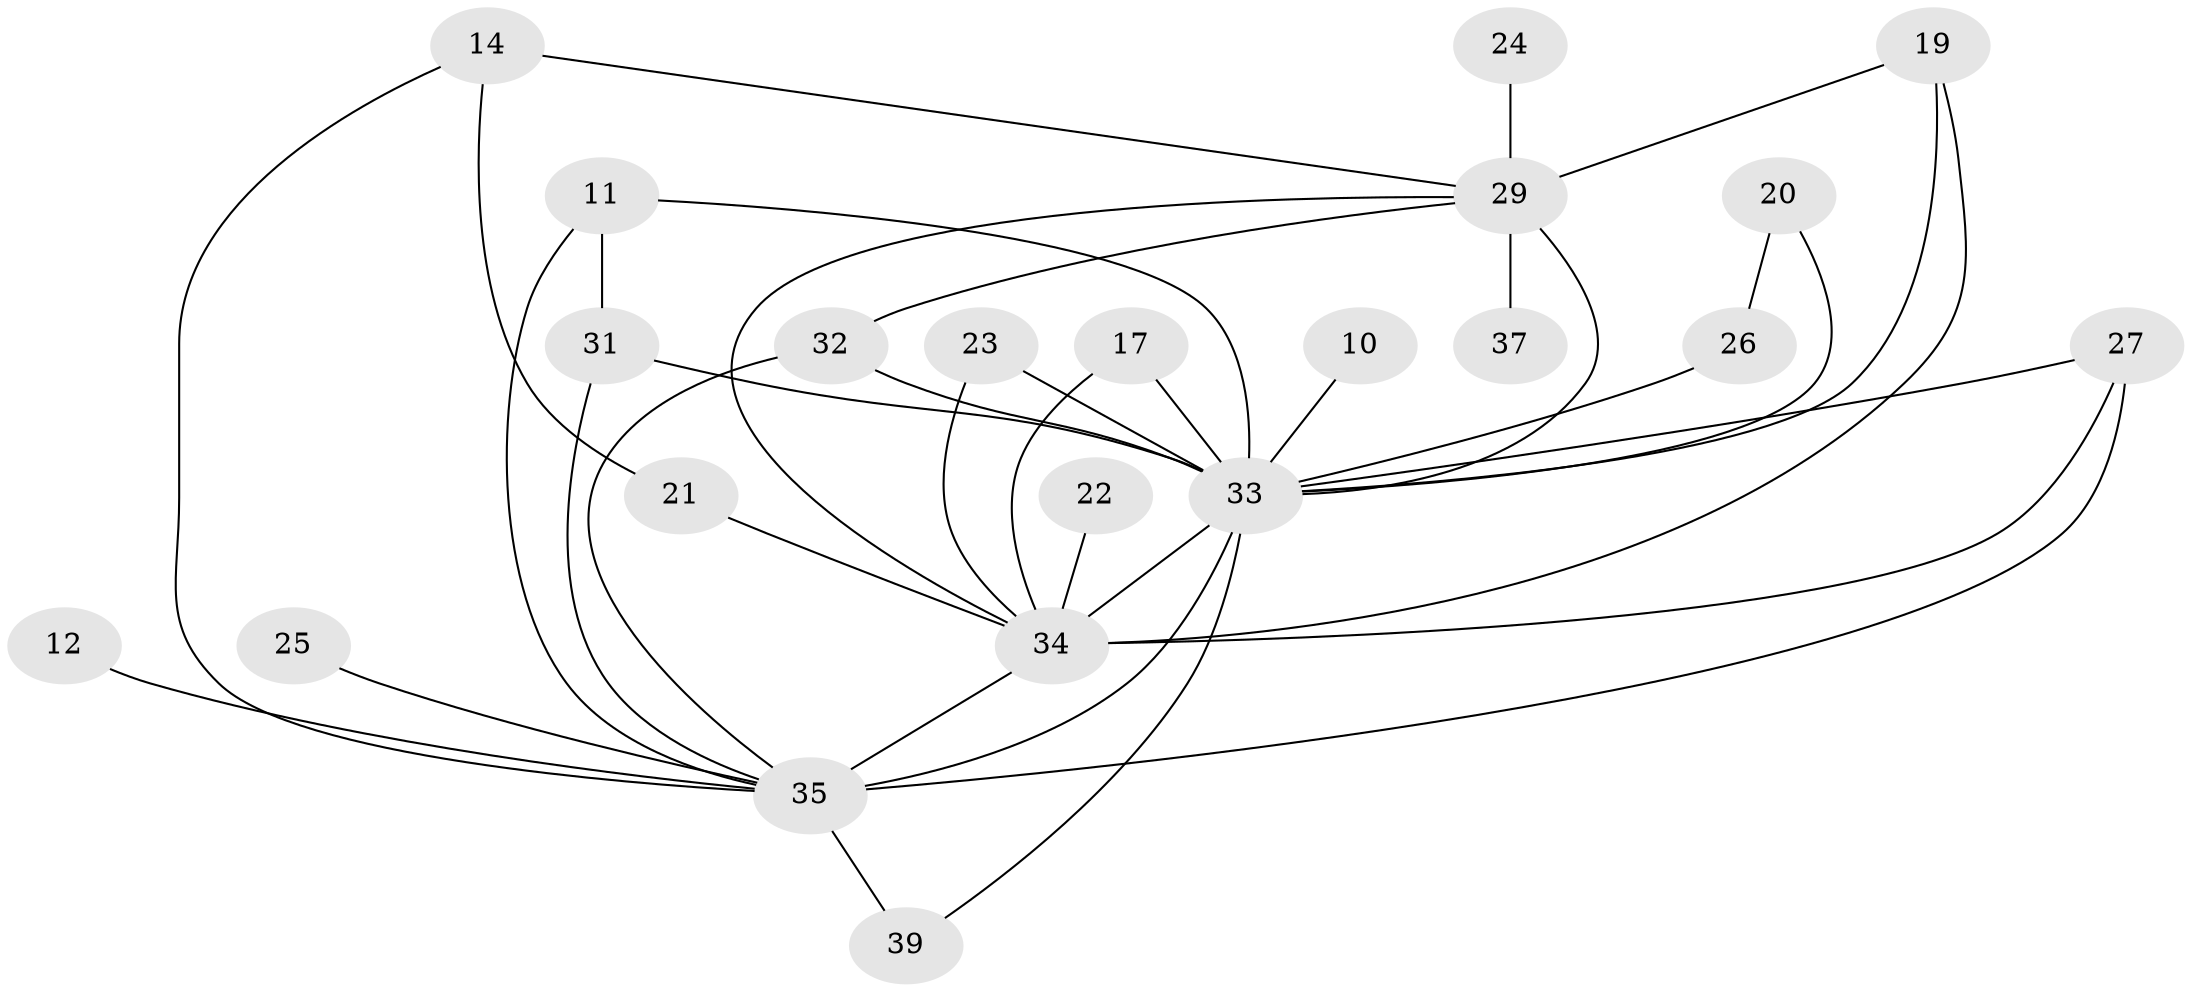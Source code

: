 // original degree distribution, {3: 0.2204724409448819, 4: 0.12598425196850394, 2: 0.2204724409448819, 1: 0.2047244094488189, 0: 0.12598425196850394, 6: 0.007874015748031496, 5: 0.06299212598425197, 7: 0.015748031496062992, 8: 0.015748031496062992}
// Generated by graph-tools (version 1.1) at 2025/35/03/04/25 23:35:48]
// undirected, 22 vertices, 38 edges
graph export_dot {
  node [color=gray90,style=filled];
  10;
  11;
  12;
  14;
  17;
  19;
  20;
  21;
  22;
  23;
  24;
  25;
  26;
  27;
  29;
  31;
  32;
  33;
  34;
  35;
  37;
  39;
  10 -- 33 [weight=1.0];
  11 -- 31 [weight=1.0];
  11 -- 33 [weight=2.0];
  11 -- 35 [weight=4.0];
  12 -- 35 [weight=1.0];
  14 -- 21 [weight=1.0];
  14 -- 29 [weight=1.0];
  14 -- 35 [weight=1.0];
  17 -- 33 [weight=1.0];
  17 -- 34 [weight=1.0];
  19 -- 29 [weight=1.0];
  19 -- 33 [weight=1.0];
  19 -- 34 [weight=1.0];
  20 -- 26 [weight=1.0];
  20 -- 33 [weight=1.0];
  21 -- 34 [weight=2.0];
  22 -- 34 [weight=1.0];
  23 -- 33 [weight=1.0];
  23 -- 34 [weight=2.0];
  24 -- 29 [weight=1.0];
  25 -- 35 [weight=1.0];
  26 -- 33 [weight=1.0];
  27 -- 33 [weight=2.0];
  27 -- 34 [weight=3.0];
  27 -- 35 [weight=3.0];
  29 -- 32 [weight=1.0];
  29 -- 33 [weight=2.0];
  29 -- 34 [weight=2.0];
  29 -- 37 [weight=2.0];
  31 -- 33 [weight=1.0];
  31 -- 35 [weight=1.0];
  32 -- 33 [weight=1.0];
  32 -- 35 [weight=1.0];
  33 -- 34 [weight=6.0];
  33 -- 35 [weight=2.0];
  33 -- 39 [weight=1.0];
  34 -- 35 [weight=3.0];
  35 -- 39 [weight=1.0];
}
